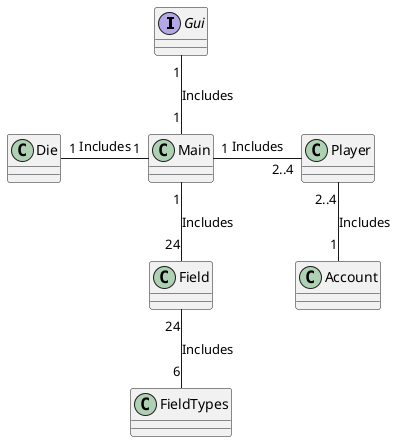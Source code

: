 @startuml
'https://plantuml.com/class-diagram


interface Gui

class Account {}
class Die{}
class Player{}
class Field{}
class FieldTypes{}
class Main{}


Main "1" -r "2..4" Player: Includes
Main "1" -l "1" Die: Includes
Main "1" -- "24" Field: Includes

Gui "1"--"1" Main: Includes

Player "2..4" -- "1" Account: Includes

Field "24" -- "6" FieldTypes: Includes

@enduml